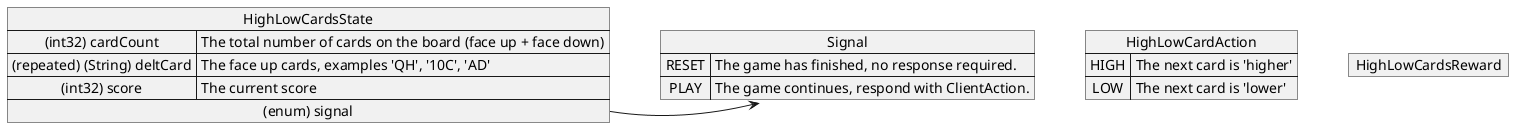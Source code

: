 @startuml
'https://plantuml.com/object-diagram

map Signal {
RESET => The game has finished, no response required.
PLAY => The game continues, respond with ClientAction.
}

map HighLowCardsState{
 (int32) cardCount => The total number of cards on the board (face up + face down)
 (repeated) (String) deltCard => The face up cards, examples 'QH', '10C', 'AD'
 (int32) score => The current score
 (enum) signal *-> Signal
}

map HighLowCardAction {
HIGH => The next card is 'higher'
LOW => The next card is 'lower'
}

map HighLowCardsReward {
}
@enduml
